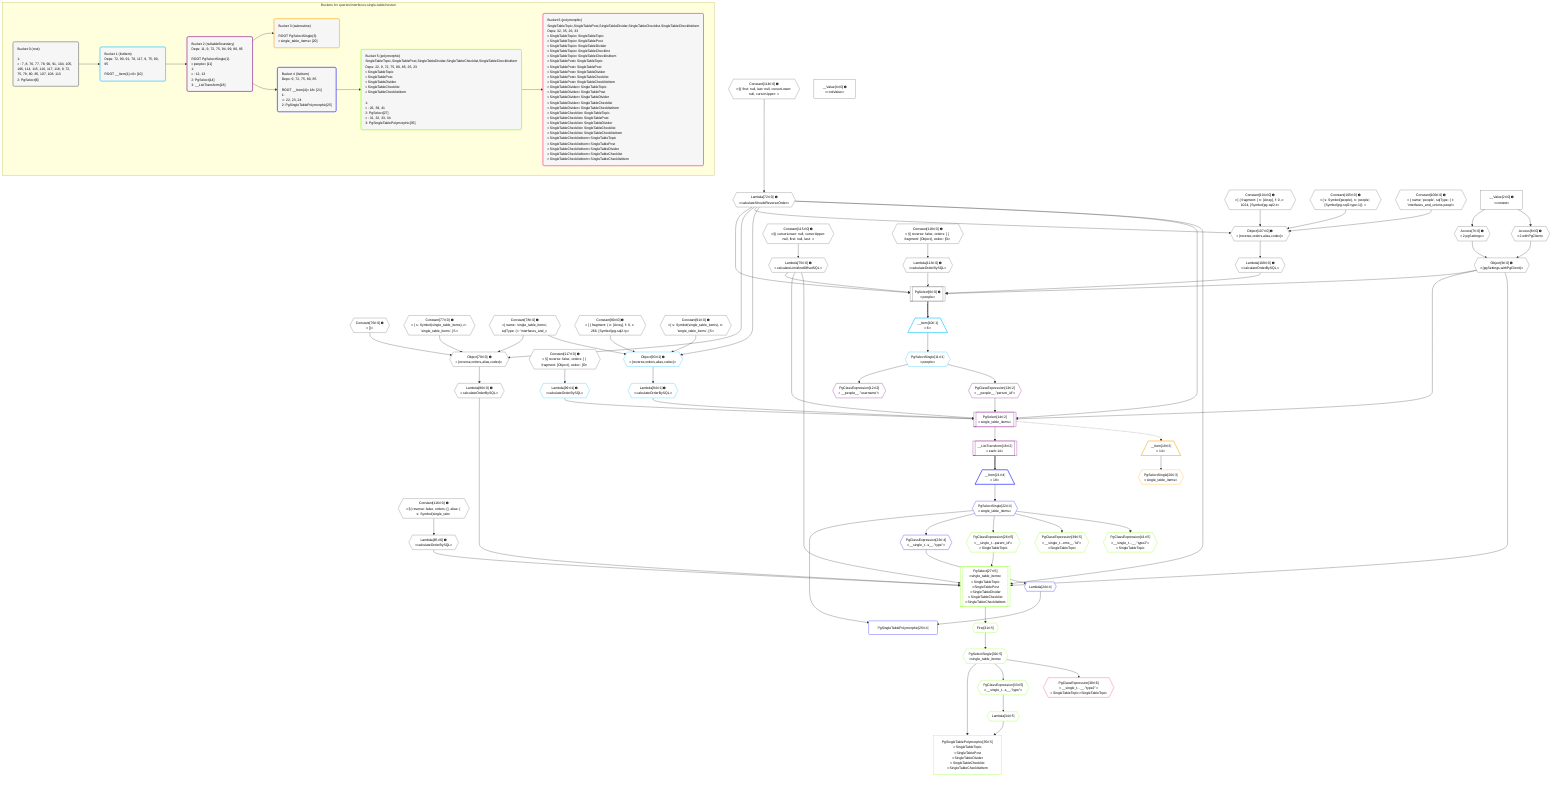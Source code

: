 %%{init: {'themeVariables': { 'fontSize': '12px'}}}%%
graph TD
    classDef path fill:#eee,stroke:#000,color:#000
    classDef plan fill:#fff,stroke-width:1px,color:#000
    classDef itemplan fill:#fff,stroke-width:2px,color:#000
    classDef unbatchedplan fill:#dff,stroke-width:1px,color:#000
    classDef sideeffectplan fill:#fcc,stroke-width:2px,color:#000
    classDef bucket fill:#f6f6f6,color:#000,stroke-width:2px,text-align:left


    %% plan dependencies
    PgSelect6[["PgSelect[6∈0] ➊<br />ᐸpeopleᐳ"]]:::plan
    Object9{{"Object[9∈0] ➊<br />ᐸ{pgSettings,withPgClient}ᐳ"}}:::plan
    Lambda72{{"Lambda[72∈0] ➊<br />ᐸcalculateShouldReverseOrderᐳ"}}:::plan
    Lambda75{{"Lambda[75∈0] ➊<br />ᐸcalculateLimitAndOffsetSQLᐳ"}}:::plan
    Lambda108{{"Lambda[108∈0] ➊<br />ᐸcalculateOrderBySQLᐳ"}}:::plan
    Lambda113{{"Lambda[113∈0] ➊<br />ᐸcalculateOrderBySQLᐳ"}}:::plan
    Object9 & Lambda72 & Lambda75 & Lambda108 & Lambda113 --> PgSelect6
    Object79{{"Object[79∈0] ➊<br />ᐸ{reverse,orders,alias,codec}ᐳ"}}:::plan
    Constant76{{"Constant[76∈0] ➊<br />ᐸ[]ᐳ"}}:::plan
    Constant77{{"Constant[77∈0] ➊<br />ᐸ{ s: Symbol(single_table_items), n: 'single_table_items', [Sᐳ"}}:::plan
    Constant78{{"Constant[78∈0] ➊<br />ᐸ{ name: 'single_table_items', sqlType: { t: 'interfaces_and_ᐳ"}}:::plan
    Lambda72 & Constant76 & Constant77 & Constant78 --> Object79
    Object107{{"Object[107∈0] ➊<br />ᐸ{reverse,orders,alias,codec}ᐳ"}}:::plan
    Constant104{{"Constant[104∈0] ➊<br />ᐸ[ { fragment: { n: [Array], f: 0, c: 1024, [Symbol(pg-sql2-tᐳ"}}:::plan
    Constant105{{"Constant[105∈0] ➊<br />ᐸ{ s: Symbol(people), n: 'people', [Symbol(pg-sql2-type-1)]: ᐳ"}}:::plan
    Constant106{{"Constant[106∈0] ➊<br />ᐸ{ name: 'people', sqlType: { t: 'interfaces_and_unions.peoplᐳ"}}:::plan
    Lambda72 & Constant104 & Constant105 & Constant106 --> Object107
    Access7{{"Access[7∈0] ➊<br />ᐸ2.pgSettingsᐳ"}}:::plan
    Access8{{"Access[8∈0] ➊<br />ᐸ2.withPgClientᐳ"}}:::plan
    Access7 & Access8 --> Object9
    __Value2["__Value[2∈0] ➊<br />ᐸcontextᐳ"]:::plan
    __Value2 --> Access7
    __Value2 --> Access8
    Constant114{{"Constant[114∈0] ➊<br />ᐸ§{ first: null, last: null, cursorLower: null, cursorUpper: ᐳ"}}:::plan
    Constant114 --> Lambda72
    Constant115{{"Constant[115∈0] ➊<br />ᐸ§{ cursorLower: null, cursorUpper: null, first: null, last: ᐳ"}}:::plan
    Constant115 --> Lambda75
    Lambda80{{"Lambda[80∈0] ➊<br />ᐸcalculateOrderBySQLᐳ"}}:::plan
    Object79 --> Lambda80
    Lambda85{{"Lambda[85∈0] ➊<br />ᐸcalculateOrderBySQLᐳ"}}:::plan
    Constant116{{"Constant[116∈0] ➊<br />ᐸ§{ reverse: false, orders: [], alias: { s: Symbol(single_tabᐳ"}}:::plan
    Constant116 --> Lambda85
    Object107 --> Lambda108
    Constant118{{"Constant[118∈0] ➊<br />ᐸ§{ reverse: false, orders: [ { fragment: [Object], codec: [Oᐳ"}}:::plan
    Constant118 --> Lambda113
    __Value4["__Value[4∈0] ➊<br />ᐸrootValueᐳ"]:::plan
    Constant90{{"Constant[90∈0] ➊<br />ᐸ[ { fragment: { n: [Array], f: 0, c: 266, [Symbol(pg-sql2-tyᐳ"}}:::plan
    Constant91{{"Constant[91∈0] ➊<br />ᐸ{ s: Symbol(single_table_items), n: 'single_table_items', [Sᐳ"}}:::plan
    Constant117{{"Constant[117∈0] ➊<br />ᐸ§{ reverse: false, orders: [ { fragment: [Object], codec: [Oᐳ"}}:::plan
    Object93{{"Object[93∈1] ➊<br />ᐸ{reverse,orders,alias,codec}ᐳ"}}:::plan
    Lambda72 & Constant90 & Constant91 & Constant78 --> Object93
    __Item10[/"__Item[10∈1]<br />ᐸ6ᐳ"\]:::itemplan
    PgSelect6 ==> __Item10
    PgSelectSingle11{{"PgSelectSingle[11∈1]<br />ᐸpeopleᐳ"}}:::plan
    __Item10 --> PgSelectSingle11
    Lambda94{{"Lambda[94∈1] ➊<br />ᐸcalculateOrderBySQLᐳ"}}:::plan
    Object93 --> Lambda94
    Lambda99{{"Lambda[99∈1] ➊<br />ᐸcalculateOrderBySQLᐳ"}}:::plan
    Constant117 --> Lambda99
    PgSelect14[["PgSelect[14∈2]<br />ᐸsingle_table_itemsᐳ"]]:::plan
    PgClassExpression13{{"PgClassExpression[13∈2]<br />ᐸ__people__.”person_id”ᐳ"}}:::plan
    Object9 & PgClassExpression13 & Lambda72 & Lambda75 & Lambda94 & Lambda99 --> PgSelect14
    PgClassExpression12{{"PgClassExpression[12∈2]<br />ᐸ__people__.”username”ᐳ"}}:::plan
    PgSelectSingle11 --> PgClassExpression12
    PgSelectSingle11 --> PgClassExpression13
    __ListTransform18[["__ListTransform[18∈2]<br />ᐸeach:14ᐳ"]]:::plan
    PgSelect14 --> __ListTransform18
    __Item19[/"__Item[19∈3]<br />ᐸ14ᐳ"\]:::itemplan
    PgSelect14 -.-> __Item19
    PgSelectSingle20{{"PgSelectSingle[20∈3]<br />ᐸsingle_table_itemsᐳ"}}:::plan
    __Item19 --> PgSelectSingle20
    PgSingleTablePolymorphic25["PgSingleTablePolymorphic[25∈4]"]:::plan
    Lambda24{{"Lambda[24∈4]"}}:::plan
    PgSelectSingle22{{"PgSelectSingle[22∈4]<br />ᐸsingle_table_itemsᐳ"}}:::plan
    Lambda24 & PgSelectSingle22 --> PgSingleTablePolymorphic25
    __Item21[/"__Item[21∈4]<br />ᐸ18ᐳ"\]:::itemplan
    __ListTransform18 ==> __Item21
    __Item21 --> PgSelectSingle22
    PgClassExpression23{{"PgClassExpression[23∈4]<br />ᐸ__single_t...s__.”type”ᐳ"}}:::plan
    PgSelectSingle22 --> PgClassExpression23
    PgClassExpression23 --> Lambda24
    PgSelect27[["PgSelect[27∈5]<br />ᐸsingle_table_itemsᐳ<br />ᐳSingleTableTopic<br />ᐳSingleTablePost<br />ᐳSingleTableDivider<br />ᐳSingleTableChecklist<br />ᐳSingleTableChecklistItem"]]:::plan
    PgClassExpression26{{"PgClassExpression[26∈5]<br />ᐸ__single_t...parent_id”ᐳ<br />ᐳSingleTableTopic"}}:::plan
    Object9 & PgClassExpression26 & Lambda72 & Lambda75 & Lambda80 & Lambda85 --> PgSelect27
    PgSingleTablePolymorphic35["PgSingleTablePolymorphic[35∈5]<br />ᐳSingleTableTopic<br />ᐳSingleTablePost<br />ᐳSingleTableDivider<br />ᐳSingleTableChecklist<br />ᐳSingleTableChecklistItem"]:::plan
    Lambda34{{"Lambda[34∈5]"}}:::plan
    PgSelectSingle32{{"PgSelectSingle[32∈5]<br />ᐸsingle_table_itemsᐳ"}}:::plan
    Lambda34 & PgSelectSingle32 --> PgSingleTablePolymorphic35
    PgSelectSingle22 --> PgClassExpression26
    First31{{"First[31∈5]"}}:::plan
    PgSelect27 --> First31
    First31 --> PgSelectSingle32
    PgClassExpression33{{"PgClassExpression[33∈5]<br />ᐸ__single_t...s__.”type”ᐳ"}}:::plan
    PgSelectSingle32 --> PgClassExpression33
    PgClassExpression33 --> Lambda34
    PgClassExpression39{{"PgClassExpression[39∈5]<br />ᐸ__single_t...ems__.”id”ᐳ<br />ᐳSingleTableTopic"}}:::plan
    PgSelectSingle22 --> PgClassExpression39
    PgClassExpression41{{"PgClassExpression[41∈5]<br />ᐸ__single_t...__.”type2”ᐳ<br />ᐳSingleTableTopic"}}:::plan
    PgSelectSingle22 --> PgClassExpression41
    PgClassExpression38{{"PgClassExpression[38∈6]<br />ᐸ__single_t...__.”type2”ᐳ<br />ᐳSingleTableTopicᐳSingleTableTopic"}}:::plan
    PgSelectSingle32 --> PgClassExpression38

    %% define steps

    subgraph "Buckets for queries/interfaces-single-table/nested"
    Bucket0("Bucket 0 (root)<br /><br />1: <br />ᐳ: 7, 8, 76, 77, 78, 90, 91, 104, 105, 106, 114, 115, 116, 117, 118, 9, 72, 75, 79, 80, 85, 107, 108, 113<br />2: PgSelect[6]"):::bucket
    classDef bucket0 stroke:#696969
    class Bucket0,__Value2,__Value4,PgSelect6,Access7,Access8,Object9,Lambda72,Lambda75,Constant76,Constant77,Constant78,Object79,Lambda80,Lambda85,Constant90,Constant91,Constant104,Constant105,Constant106,Object107,Lambda108,Lambda113,Constant114,Constant115,Constant116,Constant117,Constant118 bucket0
    Bucket1("Bucket 1 (listItem)<br />Deps: 72, 90, 91, 78, 117, 9, 75, 80, 85<br /><br />ROOT __Item{1}ᐸ6ᐳ[10]"):::bucket
    classDef bucket1 stroke:#00bfff
    class Bucket1,__Item10,PgSelectSingle11,Object93,Lambda94,Lambda99 bucket1
    Bucket2("Bucket 2 (nullableBoundary)<br />Deps: 11, 9, 72, 75, 94, 99, 80, 85<br /><br />ROOT PgSelectSingle{1}ᐸpeopleᐳ[11]<br />1: <br />ᐳ: 12, 13<br />2: PgSelect[14]<br />3: __ListTransform[18]"):::bucket
    classDef bucket2 stroke:#7f007f
    class Bucket2,PgClassExpression12,PgClassExpression13,PgSelect14,__ListTransform18 bucket2
    Bucket3("Bucket 3 (subroutine)<br /><br />ROOT PgSelectSingle{3}ᐸsingle_table_itemsᐳ[20]"):::bucket
    classDef bucket3 stroke:#ffa500
    class Bucket3,__Item19,PgSelectSingle20 bucket3
    Bucket4("Bucket 4 (listItem)<br />Deps: 9, 72, 75, 80, 85<br /><br />ROOT __Item{4}ᐸ18ᐳ[21]<br />1: <br />ᐳ: 22, 23, 24<br />2: PgSingleTablePolymorphic[25]"):::bucket
    classDef bucket4 stroke:#0000ff
    class Bucket4,__Item21,PgSelectSingle22,PgClassExpression23,Lambda24,PgSingleTablePolymorphic25 bucket4
    Bucket5("Bucket 5 (polymorphic)<br />SingleTableTopic,SingleTablePost,SingleTableDivider,SingleTableChecklist,SingleTableChecklistItem<br />Deps: 22, 9, 72, 75, 80, 85, 25, 23<br />ᐳSingleTableTopic<br />ᐳSingleTablePost<br />ᐳSingleTableDivider<br />ᐳSingleTableChecklist<br />ᐳSingleTableChecklistItem<br /><br />1: <br />ᐳ: 26, 39, 41<br />2: PgSelect[27]<br />ᐳ: 31, 32, 33, 34<br />3: PgSingleTablePolymorphic[35]"):::bucket
    classDef bucket5 stroke:#7fff00
    class Bucket5,PgClassExpression26,PgSelect27,First31,PgSelectSingle32,PgClassExpression33,Lambda34,PgSingleTablePolymorphic35,PgClassExpression39,PgClassExpression41 bucket5
    Bucket6("Bucket 6 (polymorphic)<br />SingleTableTopic,SingleTablePost,SingleTableDivider,SingleTableChecklist,SingleTableChecklistItem<br />Deps: 32, 35, 26, 33<br />ᐳSingleTableTopicᐳSingleTableTopic<br />ᐳSingleTableTopicᐳSingleTablePost<br />ᐳSingleTableTopicᐳSingleTableDivider<br />ᐳSingleTableTopicᐳSingleTableChecklist<br />ᐳSingleTableTopicᐳSingleTableChecklistItem<br />ᐳSingleTablePostᐳSingleTableTopic<br />ᐳSingleTablePostᐳSingleTablePost<br />ᐳSingleTablePostᐳSingleTableDivider<br />ᐳSingleTablePostᐳSingleTableChecklist<br />ᐳSingleTablePostᐳSingleTableChecklistItem<br />ᐳSingleTableDividerᐳSingleTableTopic<br />ᐳSingleTableDividerᐳSingleTablePost<br />ᐳSingleTableDividerᐳSingleTableDivider<br />ᐳSingleTableDividerᐳSingleTableChecklist<br />ᐳSingleTableDividerᐳSingleTableChecklistItem<br />ᐳSingleTableChecklistᐳSingleTableTopic<br />ᐳSingleTableChecklistᐳSingleTablePost<br />ᐳSingleTableChecklistᐳSingleTableDivider<br />ᐳSingleTableChecklistᐳSingleTableChecklist<br />ᐳSingleTableChecklistᐳSingleTableChecklistItem<br />ᐳSingleTableChecklistItemᐳSingleTableTopic<br />ᐳSingleTableChecklistItemᐳSingleTablePost<br />ᐳSingleTableChecklistItemᐳSingleTableDivider<br />ᐳSingleTableChecklistItemᐳSingleTableChecklist<br />ᐳSingleTableChecklistItemᐳSingleTableChecklistItem"):::bucket
    classDef bucket6 stroke:#ff1493
    class Bucket6,PgClassExpression38 bucket6
    Bucket0 --> Bucket1
    Bucket1 --> Bucket2
    Bucket2 --> Bucket3 & Bucket4
    Bucket4 --> Bucket5
    Bucket5 --> Bucket6
    end